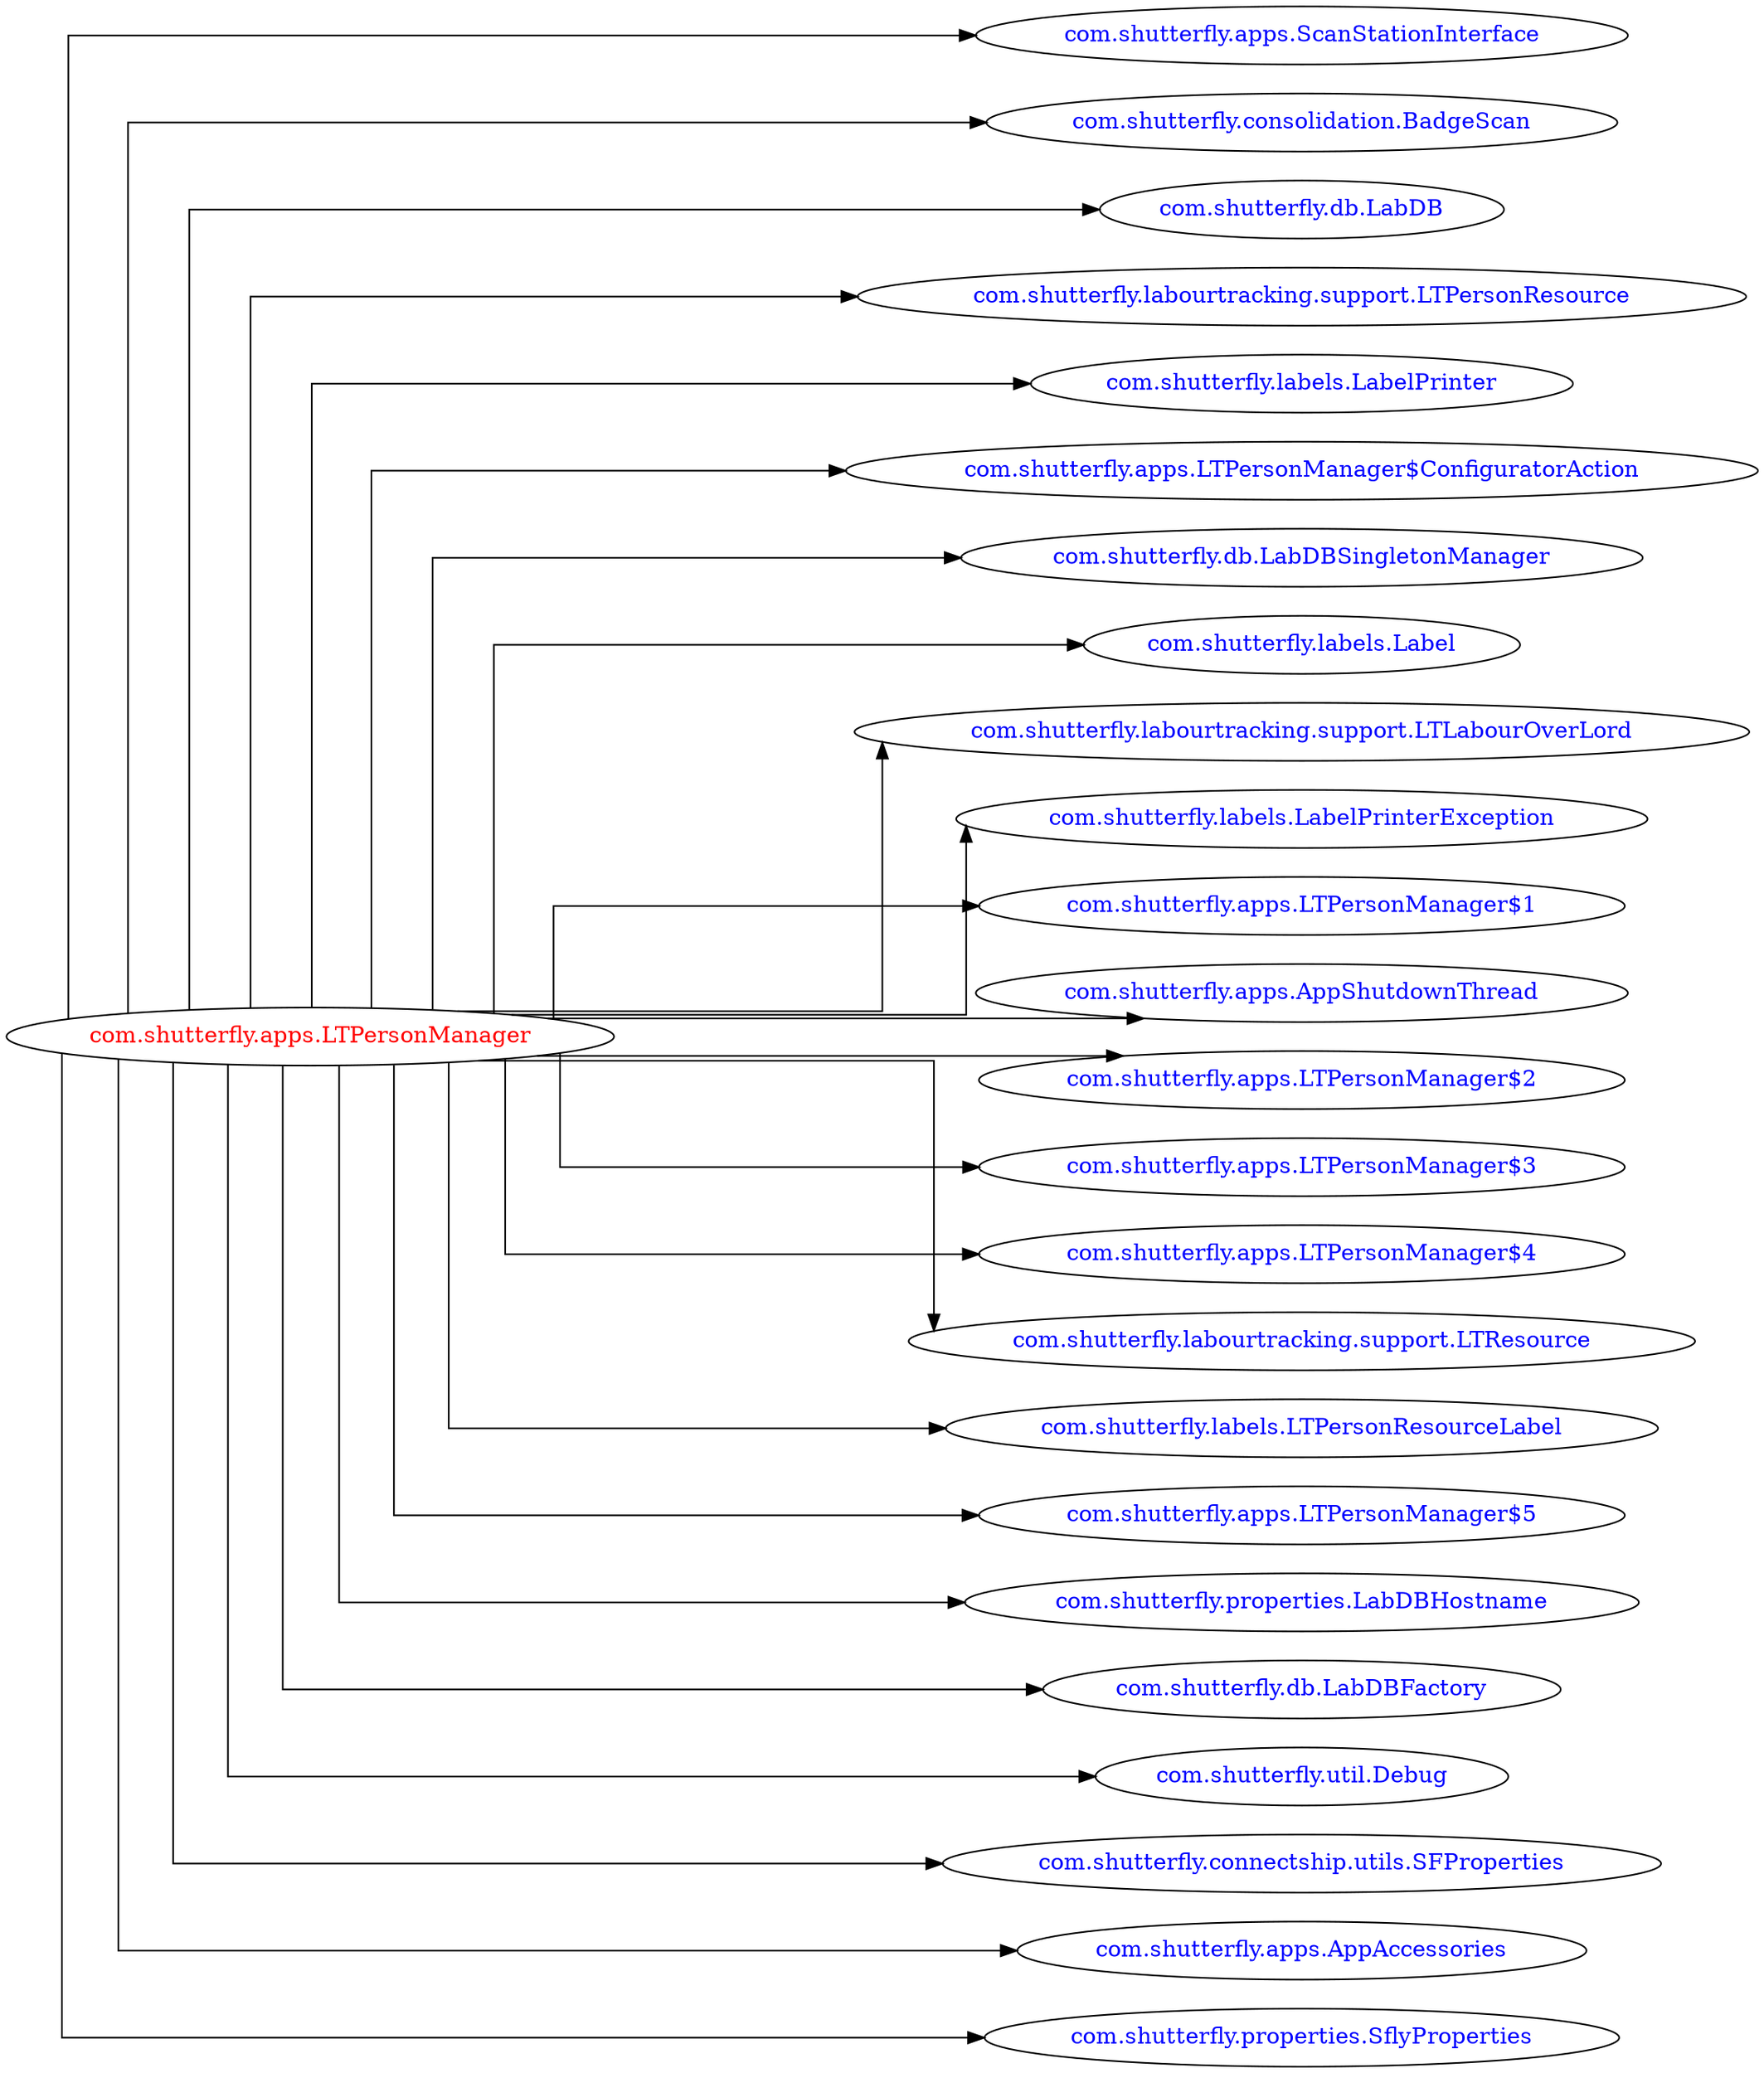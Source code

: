 digraph dependencyGraph {
 concentrate=true;
 ranksep="2.0";
 rankdir="LR"; 
 splines="ortho";
"com.shutterfly.apps.LTPersonManager" [fontcolor="red"];
"com.shutterfly.apps.ScanStationInterface" [ fontcolor="blue" ];
"com.shutterfly.apps.LTPersonManager"->"com.shutterfly.apps.ScanStationInterface";
"com.shutterfly.consolidation.BadgeScan" [ fontcolor="blue" ];
"com.shutterfly.apps.LTPersonManager"->"com.shutterfly.consolidation.BadgeScan";
"com.shutterfly.db.LabDB" [ fontcolor="blue" ];
"com.shutterfly.apps.LTPersonManager"->"com.shutterfly.db.LabDB";
"com.shutterfly.labourtracking.support.LTPersonResource" [ fontcolor="blue" ];
"com.shutterfly.apps.LTPersonManager"->"com.shutterfly.labourtracking.support.LTPersonResource";
"com.shutterfly.labels.LabelPrinter" [ fontcolor="blue" ];
"com.shutterfly.apps.LTPersonManager"->"com.shutterfly.labels.LabelPrinter";
"com.shutterfly.apps.LTPersonManager$ConfiguratorAction" [ fontcolor="blue" ];
"com.shutterfly.apps.LTPersonManager"->"com.shutterfly.apps.LTPersonManager$ConfiguratorAction";
"com.shutterfly.db.LabDBSingletonManager" [ fontcolor="blue" ];
"com.shutterfly.apps.LTPersonManager"->"com.shutterfly.db.LabDBSingletonManager";
"com.shutterfly.labels.Label" [ fontcolor="blue" ];
"com.shutterfly.apps.LTPersonManager"->"com.shutterfly.labels.Label";
"com.shutterfly.labourtracking.support.LTLabourOverLord" [ fontcolor="blue" ];
"com.shutterfly.apps.LTPersonManager"->"com.shutterfly.labourtracking.support.LTLabourOverLord";
"com.shutterfly.labels.LabelPrinterException" [ fontcolor="blue" ];
"com.shutterfly.apps.LTPersonManager"->"com.shutterfly.labels.LabelPrinterException";
"com.shutterfly.apps.LTPersonManager$1" [ fontcolor="blue" ];
"com.shutterfly.apps.LTPersonManager"->"com.shutterfly.apps.LTPersonManager$1";
"com.shutterfly.apps.AppShutdownThread" [ fontcolor="blue" ];
"com.shutterfly.apps.LTPersonManager"->"com.shutterfly.apps.AppShutdownThread";
"com.shutterfly.apps.LTPersonManager$2" [ fontcolor="blue" ];
"com.shutterfly.apps.LTPersonManager"->"com.shutterfly.apps.LTPersonManager$2";
"com.shutterfly.apps.LTPersonManager$3" [ fontcolor="blue" ];
"com.shutterfly.apps.LTPersonManager"->"com.shutterfly.apps.LTPersonManager$3";
"com.shutterfly.apps.LTPersonManager$4" [ fontcolor="blue" ];
"com.shutterfly.apps.LTPersonManager"->"com.shutterfly.apps.LTPersonManager$4";
"com.shutterfly.labourtracking.support.LTResource" [ fontcolor="blue" ];
"com.shutterfly.apps.LTPersonManager"->"com.shutterfly.labourtracking.support.LTResource";
"com.shutterfly.labels.LTPersonResourceLabel" [ fontcolor="blue" ];
"com.shutterfly.apps.LTPersonManager"->"com.shutterfly.labels.LTPersonResourceLabel";
"com.shutterfly.apps.LTPersonManager$5" [ fontcolor="blue" ];
"com.shutterfly.apps.LTPersonManager"->"com.shutterfly.apps.LTPersonManager$5";
"com.shutterfly.properties.LabDBHostname" [ fontcolor="blue" ];
"com.shutterfly.apps.LTPersonManager"->"com.shutterfly.properties.LabDBHostname";
"com.shutterfly.db.LabDBFactory" [ fontcolor="blue" ];
"com.shutterfly.apps.LTPersonManager"->"com.shutterfly.db.LabDBFactory";
"com.shutterfly.util.Debug" [ fontcolor="blue" ];
"com.shutterfly.apps.LTPersonManager"->"com.shutterfly.util.Debug";
"com.shutterfly.connectship.utils.SFProperties" [ fontcolor="blue" ];
"com.shutterfly.apps.LTPersonManager"->"com.shutterfly.connectship.utils.SFProperties";
"com.shutterfly.apps.AppAccessories" [ fontcolor="blue" ];
"com.shutterfly.apps.LTPersonManager"->"com.shutterfly.apps.AppAccessories";
"com.shutterfly.properties.SflyProperties" [ fontcolor="blue" ];
"com.shutterfly.apps.LTPersonManager"->"com.shutterfly.properties.SflyProperties";
}